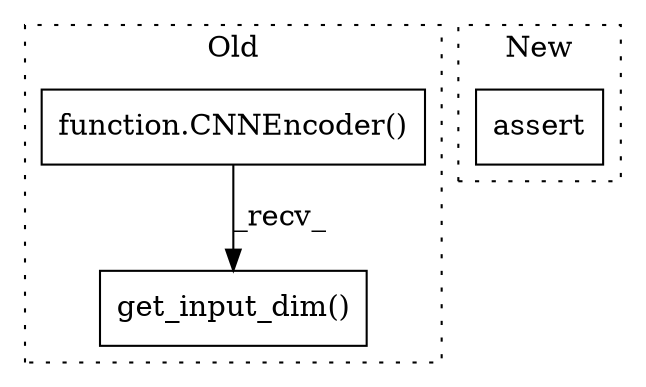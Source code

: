 digraph G {
subgraph cluster0 {
1 [label="function.CNNEncoder()" a="75" s="5729" l="64" shape="box"];
3 [label="get_input_dim()" a="75" s="5864" l="27" shape="box"];
label = "Old";
style="dotted";
}
subgraph cluster1 {
2 [label="assert" a="65" s="8554" l="7" shape="box"];
label = "New";
style="dotted";
}
1 -> 3 [label="_recv_"];
}